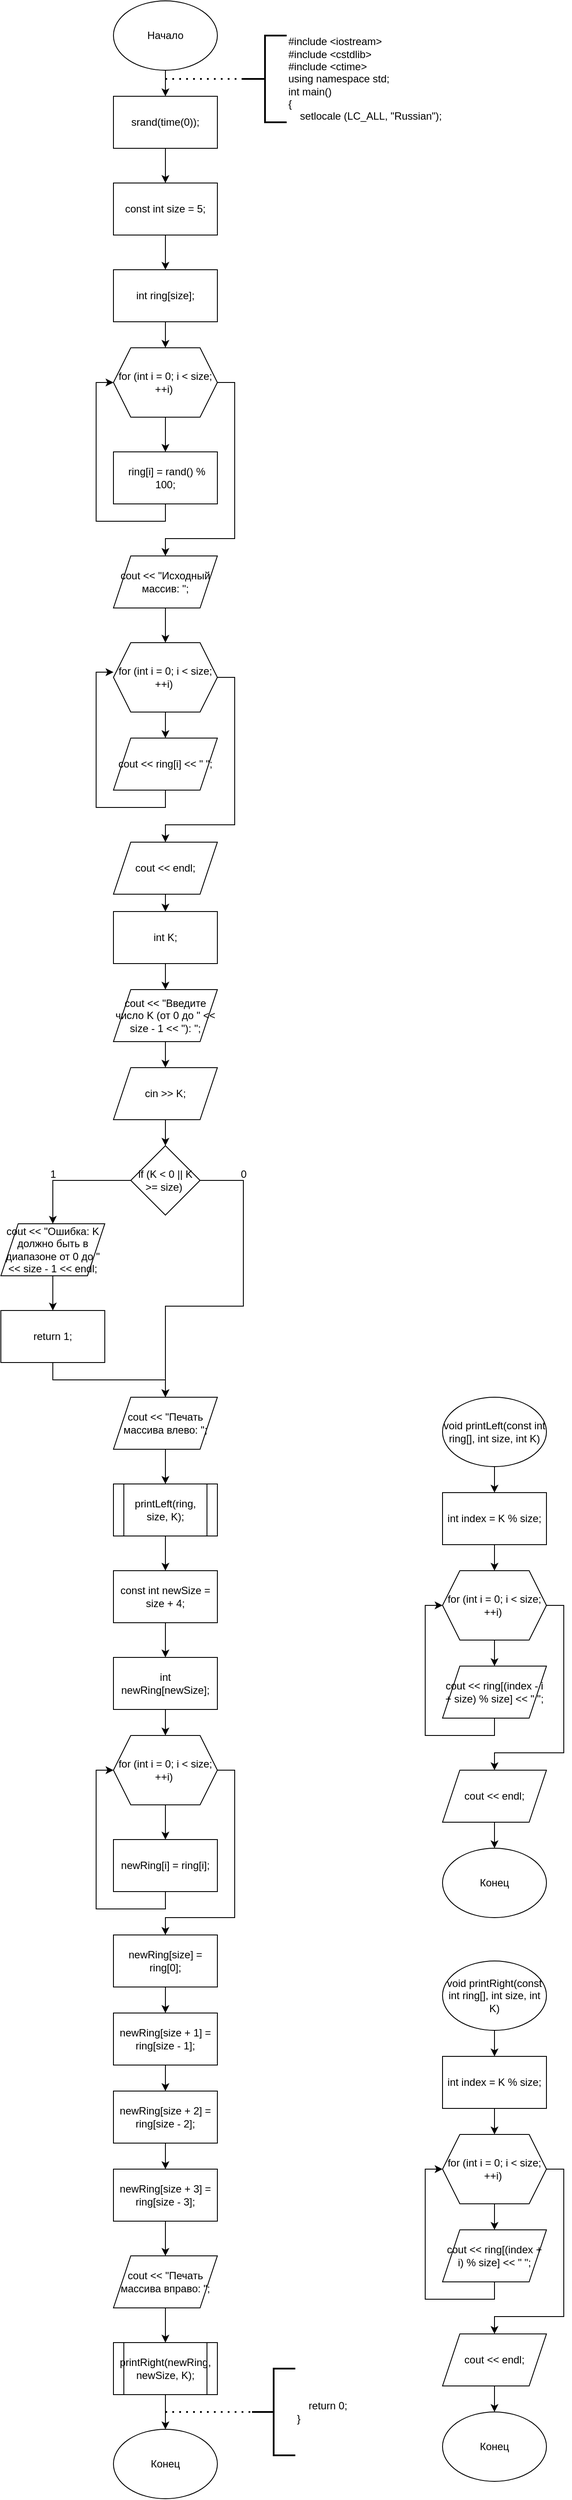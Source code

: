 <mxfile version="24.7.17">
  <diagram name="Страница — 1" id="zB9K6Cd3fU8ppfVb7OSl">
    <mxGraphModel dx="1888" dy="3340" grid="1" gridSize="10" guides="1" tooltips="1" connect="1" arrows="1" fold="1" page="1" pageScale="1" pageWidth="827" pageHeight="1169" math="0" shadow="0">
      <root>
        <mxCell id="0" />
        <mxCell id="1" parent="0" />
        <mxCell id="Y-AwBlDpKMIDGLYmddoH-3" style="edgeStyle=orthogonalEdgeStyle;rounded=0;orthogonalLoop=1;jettySize=auto;html=1;exitX=0.5;exitY=1;exitDx=0;exitDy=0;entryX=0.5;entryY=0;entryDx=0;entryDy=0;" edge="1" parent="1" source="Y-AwBlDpKMIDGLYmddoH-1" target="Y-AwBlDpKMIDGLYmddoH-2">
          <mxGeometry relative="1" as="geometry" />
        </mxCell>
        <mxCell id="Y-AwBlDpKMIDGLYmddoH-1" value="Начало" style="ellipse;whiteSpace=wrap;html=1;" vertex="1" parent="1">
          <mxGeometry x="180" y="50" width="120" height="80" as="geometry" />
        </mxCell>
        <mxCell id="Y-AwBlDpKMIDGLYmddoH-7" style="edgeStyle=orthogonalEdgeStyle;rounded=0;orthogonalLoop=1;jettySize=auto;html=1;exitX=0.5;exitY=1;exitDx=0;exitDy=0;entryX=0.5;entryY=0;entryDx=0;entryDy=0;" edge="1" parent="1" source="Y-AwBlDpKMIDGLYmddoH-2" target="Y-AwBlDpKMIDGLYmddoH-6">
          <mxGeometry relative="1" as="geometry" />
        </mxCell>
        <mxCell id="Y-AwBlDpKMIDGLYmddoH-2" value="srand(time(0));" style="rounded=0;whiteSpace=wrap;html=1;" vertex="1" parent="1">
          <mxGeometry x="180" y="160" width="120" height="60" as="geometry" />
        </mxCell>
        <mxCell id="Y-AwBlDpKMIDGLYmddoH-4" value="&lt;div&gt;#include &amp;lt;iostream&amp;gt;&lt;/div&gt;&lt;div&gt;#include &amp;lt;cstdlib&amp;gt;&lt;/div&gt;&lt;div&gt;#include &amp;lt;ctime&amp;gt;&lt;/div&gt;&lt;div&gt;using namespace std;&lt;/div&gt;&lt;div&gt;&lt;div&gt;int main()&amp;nbsp;&lt;/div&gt;&lt;div&gt;{&lt;/div&gt;&lt;div&gt;&amp;nbsp; &amp;nbsp; setlocale (LC_ALL, &quot;Russian&quot;);&lt;/div&gt;&lt;/div&gt;" style="strokeWidth=2;html=1;shape=mxgraph.flowchart.annotation_2;align=left;labelPosition=right;pointerEvents=1;" vertex="1" parent="1">
          <mxGeometry x="330" y="90" width="50" height="100" as="geometry" />
        </mxCell>
        <mxCell id="Y-AwBlDpKMIDGLYmddoH-5" value="" style="endArrow=none;dashed=1;html=1;dashPattern=1 3;strokeWidth=2;rounded=0;entryX=0;entryY=0.5;entryDx=0;entryDy=0;entryPerimeter=0;" edge="1" parent="1" target="Y-AwBlDpKMIDGLYmddoH-4">
          <mxGeometry width="50" height="50" relative="1" as="geometry">
            <mxPoint x="240" y="140" as="sourcePoint" />
            <mxPoint x="340" y="350" as="targetPoint" />
          </mxGeometry>
        </mxCell>
        <mxCell id="Y-AwBlDpKMIDGLYmddoH-9" style="edgeStyle=orthogonalEdgeStyle;rounded=0;orthogonalLoop=1;jettySize=auto;html=1;exitX=0.5;exitY=1;exitDx=0;exitDy=0;entryX=0.5;entryY=0;entryDx=0;entryDy=0;" edge="1" parent="1" source="Y-AwBlDpKMIDGLYmddoH-6" target="Y-AwBlDpKMIDGLYmddoH-8">
          <mxGeometry relative="1" as="geometry" />
        </mxCell>
        <mxCell id="Y-AwBlDpKMIDGLYmddoH-6" value="const int size = 5;" style="rounded=0;whiteSpace=wrap;html=1;" vertex="1" parent="1">
          <mxGeometry x="180" y="260" width="120" height="60" as="geometry" />
        </mxCell>
        <mxCell id="Y-AwBlDpKMIDGLYmddoH-11" style="edgeStyle=orthogonalEdgeStyle;rounded=0;orthogonalLoop=1;jettySize=auto;html=1;exitX=0.5;exitY=1;exitDx=0;exitDy=0;entryX=0.5;entryY=0;entryDx=0;entryDy=0;" edge="1" parent="1" source="Y-AwBlDpKMIDGLYmddoH-8" target="Y-AwBlDpKMIDGLYmddoH-10">
          <mxGeometry relative="1" as="geometry" />
        </mxCell>
        <mxCell id="Y-AwBlDpKMIDGLYmddoH-8" value="int ring[size];" style="rounded=0;whiteSpace=wrap;html=1;" vertex="1" parent="1">
          <mxGeometry x="180" y="360" width="120" height="60" as="geometry" />
        </mxCell>
        <mxCell id="Y-AwBlDpKMIDGLYmddoH-13" style="edgeStyle=orthogonalEdgeStyle;rounded=0;orthogonalLoop=1;jettySize=auto;html=1;exitX=0.5;exitY=1;exitDx=0;exitDy=0;" edge="1" parent="1" source="Y-AwBlDpKMIDGLYmddoH-10">
          <mxGeometry relative="1" as="geometry">
            <mxPoint x="240" y="570" as="targetPoint" />
          </mxGeometry>
        </mxCell>
        <mxCell id="Y-AwBlDpKMIDGLYmddoH-20" style="edgeStyle=orthogonalEdgeStyle;rounded=0;orthogonalLoop=1;jettySize=auto;html=1;exitX=1;exitY=0.5;exitDx=0;exitDy=0;" edge="1" parent="1" source="Y-AwBlDpKMIDGLYmddoH-10" target="Y-AwBlDpKMIDGLYmddoH-19">
          <mxGeometry relative="1" as="geometry">
            <Array as="points">
              <mxPoint x="320" y="490" />
              <mxPoint x="320" y="670" />
              <mxPoint x="240" y="670" />
            </Array>
          </mxGeometry>
        </mxCell>
        <mxCell id="Y-AwBlDpKMIDGLYmddoH-10" value="for (int i = 0; i &amp;lt; size; ++i)&amp;nbsp;" style="shape=hexagon;perimeter=hexagonPerimeter2;whiteSpace=wrap;html=1;fixedSize=1;" vertex="1" parent="1">
          <mxGeometry x="180" y="450" width="120" height="80" as="geometry" />
        </mxCell>
        <mxCell id="Y-AwBlDpKMIDGLYmddoH-18" style="edgeStyle=orthogonalEdgeStyle;rounded=0;orthogonalLoop=1;jettySize=auto;html=1;exitX=0.5;exitY=1;exitDx=0;exitDy=0;entryX=0;entryY=0.5;entryDx=0;entryDy=0;" edge="1" parent="1" source="Y-AwBlDpKMIDGLYmddoH-17" target="Y-AwBlDpKMIDGLYmddoH-10">
          <mxGeometry relative="1" as="geometry" />
        </mxCell>
        <mxCell id="Y-AwBlDpKMIDGLYmddoH-17" value="&amp;nbsp;ring[i] = rand() % 100;" style="rounded=0;whiteSpace=wrap;html=1;" vertex="1" parent="1">
          <mxGeometry x="180" y="570" width="120" height="60" as="geometry" />
        </mxCell>
        <mxCell id="Y-AwBlDpKMIDGLYmddoH-22" style="edgeStyle=orthogonalEdgeStyle;rounded=0;orthogonalLoop=1;jettySize=auto;html=1;exitX=0.5;exitY=1;exitDx=0;exitDy=0;entryX=0.5;entryY=0;entryDx=0;entryDy=0;" edge="1" parent="1" source="Y-AwBlDpKMIDGLYmddoH-19" target="Y-AwBlDpKMIDGLYmddoH-21">
          <mxGeometry relative="1" as="geometry" />
        </mxCell>
        <mxCell id="Y-AwBlDpKMIDGLYmddoH-19" value="cout &amp;lt;&amp;lt; &quot;Исходный массив: &quot;;" style="shape=parallelogram;perimeter=parallelogramPerimeter;whiteSpace=wrap;html=1;fixedSize=1;" vertex="1" parent="1">
          <mxGeometry x="180" y="690" width="120" height="60" as="geometry" />
        </mxCell>
        <mxCell id="Y-AwBlDpKMIDGLYmddoH-24" style="edgeStyle=orthogonalEdgeStyle;rounded=0;orthogonalLoop=1;jettySize=auto;html=1;exitX=0.5;exitY=1;exitDx=0;exitDy=0;" edge="1" parent="1" source="Y-AwBlDpKMIDGLYmddoH-21" target="Y-AwBlDpKMIDGLYmddoH-23">
          <mxGeometry relative="1" as="geometry" />
        </mxCell>
        <mxCell id="Y-AwBlDpKMIDGLYmddoH-27" style="edgeStyle=orthogonalEdgeStyle;rounded=0;orthogonalLoop=1;jettySize=auto;html=1;exitX=1;exitY=0.5;exitDx=0;exitDy=0;" edge="1" parent="1" source="Y-AwBlDpKMIDGLYmddoH-21" target="Y-AwBlDpKMIDGLYmddoH-26">
          <mxGeometry relative="1" as="geometry">
            <Array as="points">
              <mxPoint x="320" y="830" />
              <mxPoint x="320" y="1000" />
              <mxPoint x="240" y="1000" />
            </Array>
          </mxGeometry>
        </mxCell>
        <mxCell id="Y-AwBlDpKMIDGLYmddoH-21" value="for (int i = 0; i &amp;lt; size; ++i)&amp;nbsp;" style="shape=hexagon;perimeter=hexagonPerimeter2;whiteSpace=wrap;html=1;fixedSize=1;" vertex="1" parent="1">
          <mxGeometry x="180" y="790" width="120" height="80" as="geometry" />
        </mxCell>
        <mxCell id="Y-AwBlDpKMIDGLYmddoH-23" value="cout &amp;lt;&amp;lt; ring[i] &amp;lt;&amp;lt; &quot; &quot;;" style="shape=parallelogram;perimeter=parallelogramPerimeter;whiteSpace=wrap;html=1;fixedSize=1;" vertex="1" parent="1">
          <mxGeometry x="180" y="900" width="120" height="60" as="geometry" />
        </mxCell>
        <mxCell id="Y-AwBlDpKMIDGLYmddoH-25" style="edgeStyle=orthogonalEdgeStyle;rounded=0;orthogonalLoop=1;jettySize=auto;html=1;exitX=0.5;exitY=1;exitDx=0;exitDy=0;entryX=0;entryY=0.425;entryDx=0;entryDy=0;entryPerimeter=0;" edge="1" parent="1" source="Y-AwBlDpKMIDGLYmddoH-23" target="Y-AwBlDpKMIDGLYmddoH-21">
          <mxGeometry relative="1" as="geometry" />
        </mxCell>
        <mxCell id="Y-AwBlDpKMIDGLYmddoH-29" style="edgeStyle=orthogonalEdgeStyle;rounded=0;orthogonalLoop=1;jettySize=auto;html=1;exitX=0.5;exitY=1;exitDx=0;exitDy=0;entryX=0.5;entryY=0;entryDx=0;entryDy=0;" edge="1" parent="1" source="Y-AwBlDpKMIDGLYmddoH-26" target="Y-AwBlDpKMIDGLYmddoH-28">
          <mxGeometry relative="1" as="geometry" />
        </mxCell>
        <mxCell id="Y-AwBlDpKMIDGLYmddoH-26" value="cout &amp;lt;&amp;lt; endl;" style="shape=parallelogram;perimeter=parallelogramPerimeter;whiteSpace=wrap;html=1;fixedSize=1;" vertex="1" parent="1">
          <mxGeometry x="180" y="1020" width="120" height="60" as="geometry" />
        </mxCell>
        <mxCell id="Y-AwBlDpKMIDGLYmddoH-31" style="edgeStyle=orthogonalEdgeStyle;rounded=0;orthogonalLoop=1;jettySize=auto;html=1;exitX=0.5;exitY=1;exitDx=0;exitDy=0;entryX=0.5;entryY=0;entryDx=0;entryDy=0;" edge="1" parent="1" source="Y-AwBlDpKMIDGLYmddoH-28" target="Y-AwBlDpKMIDGLYmddoH-30">
          <mxGeometry relative="1" as="geometry" />
        </mxCell>
        <mxCell id="Y-AwBlDpKMIDGLYmddoH-28" value="int K;" style="rounded=0;whiteSpace=wrap;html=1;" vertex="1" parent="1">
          <mxGeometry x="180" y="1100" width="120" height="60" as="geometry" />
        </mxCell>
        <mxCell id="Y-AwBlDpKMIDGLYmddoH-33" style="edgeStyle=orthogonalEdgeStyle;rounded=0;orthogonalLoop=1;jettySize=auto;html=1;exitX=0.5;exitY=1;exitDx=0;exitDy=0;entryX=0.5;entryY=0;entryDx=0;entryDy=0;" edge="1" parent="1" source="Y-AwBlDpKMIDGLYmddoH-30" target="Y-AwBlDpKMIDGLYmddoH-32">
          <mxGeometry relative="1" as="geometry" />
        </mxCell>
        <mxCell id="Y-AwBlDpKMIDGLYmddoH-30" value="cout &amp;lt;&amp;lt; &quot;Введите число K (от 0 до &quot; &amp;lt;&amp;lt; size - 1 &amp;lt;&amp;lt; &quot;): &quot;;" style="shape=parallelogram;perimeter=parallelogramPerimeter;whiteSpace=wrap;html=1;fixedSize=1;" vertex="1" parent="1">
          <mxGeometry x="180" y="1190" width="120" height="60" as="geometry" />
        </mxCell>
        <mxCell id="Y-AwBlDpKMIDGLYmddoH-35" style="edgeStyle=orthogonalEdgeStyle;rounded=0;orthogonalLoop=1;jettySize=auto;html=1;exitX=0.5;exitY=1;exitDx=0;exitDy=0;entryX=0.5;entryY=0;entryDx=0;entryDy=0;" edge="1" parent="1" source="Y-AwBlDpKMIDGLYmddoH-32" target="Y-AwBlDpKMIDGLYmddoH-34">
          <mxGeometry relative="1" as="geometry" />
        </mxCell>
        <mxCell id="Y-AwBlDpKMIDGLYmddoH-32" value="cin &amp;gt;&amp;gt; K;" style="shape=parallelogram;perimeter=parallelogramPerimeter;whiteSpace=wrap;html=1;fixedSize=1;" vertex="1" parent="1">
          <mxGeometry x="180" y="1280" width="120" height="60" as="geometry" />
        </mxCell>
        <mxCell id="Y-AwBlDpKMIDGLYmddoH-37" style="edgeStyle=orthogonalEdgeStyle;rounded=0;orthogonalLoop=1;jettySize=auto;html=1;exitX=0;exitY=0.5;exitDx=0;exitDy=0;" edge="1" parent="1" source="Y-AwBlDpKMIDGLYmddoH-34" target="Y-AwBlDpKMIDGLYmddoH-36">
          <mxGeometry relative="1" as="geometry" />
        </mxCell>
        <mxCell id="Y-AwBlDpKMIDGLYmddoH-43" style="edgeStyle=orthogonalEdgeStyle;rounded=0;orthogonalLoop=1;jettySize=auto;html=1;exitX=1;exitY=0.5;exitDx=0;exitDy=0;" edge="1" parent="1" source="Y-AwBlDpKMIDGLYmddoH-34" target="Y-AwBlDpKMIDGLYmddoH-41">
          <mxGeometry relative="1" as="geometry">
            <Array as="points">
              <mxPoint x="330" y="1410" />
              <mxPoint x="330" y="1555" />
              <mxPoint x="240" y="1555" />
            </Array>
          </mxGeometry>
        </mxCell>
        <mxCell id="Y-AwBlDpKMIDGLYmddoH-34" value="if (K &amp;lt; 0 || K &amp;gt;= size)&amp;nbsp;" style="rhombus;whiteSpace=wrap;html=1;" vertex="1" parent="1">
          <mxGeometry x="200" y="1370" width="80" height="80" as="geometry" />
        </mxCell>
        <mxCell id="Y-AwBlDpKMIDGLYmddoH-40" style="edgeStyle=orthogonalEdgeStyle;rounded=0;orthogonalLoop=1;jettySize=auto;html=1;exitX=0.5;exitY=1;exitDx=0;exitDy=0;" edge="1" parent="1" source="Y-AwBlDpKMIDGLYmddoH-36" target="Y-AwBlDpKMIDGLYmddoH-39">
          <mxGeometry relative="1" as="geometry" />
        </mxCell>
        <mxCell id="Y-AwBlDpKMIDGLYmddoH-36" value="cout &amp;lt;&amp;lt; &quot;Ошибка: K должно быть в диапазоне от 0 до &quot; &amp;lt;&amp;lt; size - 1 &amp;lt;&amp;lt; endl;" style="shape=parallelogram;perimeter=parallelogramPerimeter;whiteSpace=wrap;html=1;fixedSize=1;" vertex="1" parent="1">
          <mxGeometry x="50" y="1460" width="120" height="60" as="geometry" />
        </mxCell>
        <mxCell id="Y-AwBlDpKMIDGLYmddoH-38" value="1" style="text;html=1;align=center;verticalAlign=middle;resizable=0;points=[];autosize=1;strokeColor=none;fillColor=none;" vertex="1" parent="1">
          <mxGeometry x="95" y="1388" width="30" height="30" as="geometry" />
        </mxCell>
        <mxCell id="Y-AwBlDpKMIDGLYmddoH-42" style="edgeStyle=orthogonalEdgeStyle;rounded=0;orthogonalLoop=1;jettySize=auto;html=1;exitX=0.5;exitY=1;exitDx=0;exitDy=0;" edge="1" parent="1" source="Y-AwBlDpKMIDGLYmddoH-39" target="Y-AwBlDpKMIDGLYmddoH-41">
          <mxGeometry relative="1" as="geometry" />
        </mxCell>
        <mxCell id="Y-AwBlDpKMIDGLYmddoH-39" value="return 1;" style="rounded=0;whiteSpace=wrap;html=1;" vertex="1" parent="1">
          <mxGeometry x="50" y="1560" width="120" height="60" as="geometry" />
        </mxCell>
        <mxCell id="Y-AwBlDpKMIDGLYmddoH-46" style="edgeStyle=orthogonalEdgeStyle;rounded=0;orthogonalLoop=1;jettySize=auto;html=1;exitX=0.5;exitY=1;exitDx=0;exitDy=0;entryX=0.5;entryY=0;entryDx=0;entryDy=0;" edge="1" parent="1" source="Y-AwBlDpKMIDGLYmddoH-41" target="Y-AwBlDpKMIDGLYmddoH-45">
          <mxGeometry relative="1" as="geometry" />
        </mxCell>
        <mxCell id="Y-AwBlDpKMIDGLYmddoH-41" value="cout &amp;lt;&amp;lt; &quot;Печать массива влево: &quot;;" style="shape=parallelogram;perimeter=parallelogramPerimeter;whiteSpace=wrap;html=1;fixedSize=1;" vertex="1" parent="1">
          <mxGeometry x="180" y="1660" width="120" height="60" as="geometry" />
        </mxCell>
        <mxCell id="Y-AwBlDpKMIDGLYmddoH-44" value="0" style="text;html=1;align=center;verticalAlign=middle;resizable=0;points=[];autosize=1;strokeColor=none;fillColor=none;" vertex="1" parent="1">
          <mxGeometry x="315" y="1388" width="30" height="30" as="geometry" />
        </mxCell>
        <mxCell id="Y-AwBlDpKMIDGLYmddoH-48" style="edgeStyle=orthogonalEdgeStyle;rounded=0;orthogonalLoop=1;jettySize=auto;html=1;exitX=0.5;exitY=1;exitDx=0;exitDy=0;entryX=0.5;entryY=0;entryDx=0;entryDy=0;" edge="1" parent="1" source="Y-AwBlDpKMIDGLYmddoH-45" target="Y-AwBlDpKMIDGLYmddoH-47">
          <mxGeometry relative="1" as="geometry" />
        </mxCell>
        <mxCell id="Y-AwBlDpKMIDGLYmddoH-45" value="printLeft(ring, size, K);" style="shape=process;whiteSpace=wrap;html=1;backgroundOutline=1;" vertex="1" parent="1">
          <mxGeometry x="180" y="1760" width="120" height="60" as="geometry" />
        </mxCell>
        <mxCell id="Y-AwBlDpKMIDGLYmddoH-50" style="edgeStyle=orthogonalEdgeStyle;rounded=0;orthogonalLoop=1;jettySize=auto;html=1;exitX=0.5;exitY=1;exitDx=0;exitDy=0;entryX=0.5;entryY=0;entryDx=0;entryDy=0;" edge="1" parent="1" source="Y-AwBlDpKMIDGLYmddoH-47" target="Y-AwBlDpKMIDGLYmddoH-49">
          <mxGeometry relative="1" as="geometry" />
        </mxCell>
        <mxCell id="Y-AwBlDpKMIDGLYmddoH-47" value="const int newSize = size + 4;" style="rounded=0;whiteSpace=wrap;html=1;" vertex="1" parent="1">
          <mxGeometry x="180" y="1860" width="120" height="60" as="geometry" />
        </mxCell>
        <mxCell id="Y-AwBlDpKMIDGLYmddoH-52" style="edgeStyle=orthogonalEdgeStyle;rounded=0;orthogonalLoop=1;jettySize=auto;html=1;exitX=0.5;exitY=1;exitDx=0;exitDy=0;entryX=0.5;entryY=0;entryDx=0;entryDy=0;" edge="1" parent="1" source="Y-AwBlDpKMIDGLYmddoH-49" target="Y-AwBlDpKMIDGLYmddoH-51">
          <mxGeometry relative="1" as="geometry" />
        </mxCell>
        <mxCell id="Y-AwBlDpKMIDGLYmddoH-49" value="int newRing[newSize];" style="rounded=0;whiteSpace=wrap;html=1;" vertex="1" parent="1">
          <mxGeometry x="180" y="1960" width="120" height="60" as="geometry" />
        </mxCell>
        <mxCell id="Y-AwBlDpKMIDGLYmddoH-54" style="edgeStyle=orthogonalEdgeStyle;rounded=0;orthogonalLoop=1;jettySize=auto;html=1;exitX=0.5;exitY=1;exitDx=0;exitDy=0;entryX=0.5;entryY=0;entryDx=0;entryDy=0;" edge="1" parent="1" source="Y-AwBlDpKMIDGLYmddoH-51" target="Y-AwBlDpKMIDGLYmddoH-53">
          <mxGeometry relative="1" as="geometry" />
        </mxCell>
        <mxCell id="Y-AwBlDpKMIDGLYmddoH-57" style="edgeStyle=orthogonalEdgeStyle;rounded=0;orthogonalLoop=1;jettySize=auto;html=1;exitX=1;exitY=0.5;exitDx=0;exitDy=0;" edge="1" parent="1" source="Y-AwBlDpKMIDGLYmddoH-51" target="Y-AwBlDpKMIDGLYmddoH-56">
          <mxGeometry relative="1" as="geometry">
            <Array as="points">
              <mxPoint x="320" y="2090" />
              <mxPoint x="320" y="2260" />
              <mxPoint x="240" y="2260" />
            </Array>
          </mxGeometry>
        </mxCell>
        <mxCell id="Y-AwBlDpKMIDGLYmddoH-51" value="for (int i = 0; i &amp;lt; size; ++i)&amp;nbsp;" style="shape=hexagon;perimeter=hexagonPerimeter2;whiteSpace=wrap;html=1;fixedSize=1;" vertex="1" parent="1">
          <mxGeometry x="180" y="2050" width="120" height="80" as="geometry" />
        </mxCell>
        <mxCell id="Y-AwBlDpKMIDGLYmddoH-55" style="edgeStyle=orthogonalEdgeStyle;rounded=0;orthogonalLoop=1;jettySize=auto;html=1;exitX=0.5;exitY=1;exitDx=0;exitDy=0;entryX=0;entryY=0.5;entryDx=0;entryDy=0;" edge="1" parent="1" source="Y-AwBlDpKMIDGLYmddoH-53" target="Y-AwBlDpKMIDGLYmddoH-51">
          <mxGeometry relative="1" as="geometry" />
        </mxCell>
        <mxCell id="Y-AwBlDpKMIDGLYmddoH-53" value="newRing[i] = ring[i];" style="rounded=0;whiteSpace=wrap;html=1;" vertex="1" parent="1">
          <mxGeometry x="180" y="2170" width="120" height="60" as="geometry" />
        </mxCell>
        <mxCell id="Y-AwBlDpKMIDGLYmddoH-59" style="edgeStyle=orthogonalEdgeStyle;rounded=0;orthogonalLoop=1;jettySize=auto;html=1;exitX=0.5;exitY=1;exitDx=0;exitDy=0;entryX=0.5;entryY=0;entryDx=0;entryDy=0;" edge="1" parent="1" source="Y-AwBlDpKMIDGLYmddoH-56" target="Y-AwBlDpKMIDGLYmddoH-58">
          <mxGeometry relative="1" as="geometry" />
        </mxCell>
        <mxCell id="Y-AwBlDpKMIDGLYmddoH-56" value="newRing[size] = ring[0];" style="rounded=0;whiteSpace=wrap;html=1;" vertex="1" parent="1">
          <mxGeometry x="180" y="2280" width="120" height="60" as="geometry" />
        </mxCell>
        <mxCell id="Y-AwBlDpKMIDGLYmddoH-61" style="edgeStyle=orthogonalEdgeStyle;rounded=0;orthogonalLoop=1;jettySize=auto;html=1;exitX=0.5;exitY=1;exitDx=0;exitDy=0;entryX=0.5;entryY=0;entryDx=0;entryDy=0;" edge="1" parent="1" source="Y-AwBlDpKMIDGLYmddoH-58" target="Y-AwBlDpKMIDGLYmddoH-60">
          <mxGeometry relative="1" as="geometry" />
        </mxCell>
        <mxCell id="Y-AwBlDpKMIDGLYmddoH-58" value="newRing[size + 1] = ring[size - 1];" style="rounded=0;whiteSpace=wrap;html=1;" vertex="1" parent="1">
          <mxGeometry x="180" y="2370" width="120" height="60" as="geometry" />
        </mxCell>
        <mxCell id="Y-AwBlDpKMIDGLYmddoH-64" style="edgeStyle=orthogonalEdgeStyle;rounded=0;orthogonalLoop=1;jettySize=auto;html=1;exitX=0.5;exitY=1;exitDx=0;exitDy=0;entryX=0.5;entryY=0;entryDx=0;entryDy=0;" edge="1" parent="1" source="Y-AwBlDpKMIDGLYmddoH-60" target="Y-AwBlDpKMIDGLYmddoH-62">
          <mxGeometry relative="1" as="geometry" />
        </mxCell>
        <mxCell id="Y-AwBlDpKMIDGLYmddoH-60" value="newRing[size + 2] = ring[size - 2];" style="rounded=0;whiteSpace=wrap;html=1;" vertex="1" parent="1">
          <mxGeometry x="180" y="2460" width="120" height="60" as="geometry" />
        </mxCell>
        <mxCell id="Y-AwBlDpKMIDGLYmddoH-65" style="edgeStyle=orthogonalEdgeStyle;rounded=0;orthogonalLoop=1;jettySize=auto;html=1;exitX=0.5;exitY=1;exitDx=0;exitDy=0;entryX=0.5;entryY=0;entryDx=0;entryDy=0;" edge="1" parent="1" source="Y-AwBlDpKMIDGLYmddoH-62" target="Y-AwBlDpKMIDGLYmddoH-63">
          <mxGeometry relative="1" as="geometry" />
        </mxCell>
        <mxCell id="Y-AwBlDpKMIDGLYmddoH-62" value="newRing[size + 3] = ring[size - 3];" style="rounded=0;whiteSpace=wrap;html=1;" vertex="1" parent="1">
          <mxGeometry x="180" y="2550" width="120" height="60" as="geometry" />
        </mxCell>
        <mxCell id="Y-AwBlDpKMIDGLYmddoH-67" style="edgeStyle=orthogonalEdgeStyle;rounded=0;orthogonalLoop=1;jettySize=auto;html=1;exitX=0.5;exitY=1;exitDx=0;exitDy=0;entryX=0.5;entryY=0;entryDx=0;entryDy=0;" edge="1" parent="1" source="Y-AwBlDpKMIDGLYmddoH-63" target="Y-AwBlDpKMIDGLYmddoH-66">
          <mxGeometry relative="1" as="geometry" />
        </mxCell>
        <mxCell id="Y-AwBlDpKMIDGLYmddoH-63" value="cout &amp;lt;&amp;lt; &quot;Печать массива вправо: &quot;;" style="shape=parallelogram;perimeter=parallelogramPerimeter;whiteSpace=wrap;html=1;fixedSize=1;" vertex="1" parent="1">
          <mxGeometry x="180" y="2650" width="120" height="60" as="geometry" />
        </mxCell>
        <mxCell id="Y-AwBlDpKMIDGLYmddoH-69" style="edgeStyle=orthogonalEdgeStyle;rounded=0;orthogonalLoop=1;jettySize=auto;html=1;exitX=0.5;exitY=1;exitDx=0;exitDy=0;entryX=0.5;entryY=0;entryDx=0;entryDy=0;" edge="1" parent="1" source="Y-AwBlDpKMIDGLYmddoH-66" target="Y-AwBlDpKMIDGLYmddoH-68">
          <mxGeometry relative="1" as="geometry" />
        </mxCell>
        <mxCell id="Y-AwBlDpKMIDGLYmddoH-66" value="printRight(newRing, newSize, K);" style="shape=process;whiteSpace=wrap;html=1;backgroundOutline=1;" vertex="1" parent="1">
          <mxGeometry x="180" y="2750" width="120" height="60" as="geometry" />
        </mxCell>
        <mxCell id="Y-AwBlDpKMIDGLYmddoH-68" value="Конец" style="ellipse;whiteSpace=wrap;html=1;" vertex="1" parent="1">
          <mxGeometry x="180" y="2850" width="120" height="80" as="geometry" />
        </mxCell>
        <mxCell id="Y-AwBlDpKMIDGLYmddoH-70" value="&lt;div&gt;&amp;nbsp; &amp;nbsp; return 0;&lt;/div&gt;&lt;div&gt;}&lt;/div&gt;" style="strokeWidth=2;html=1;shape=mxgraph.flowchart.annotation_2;align=left;labelPosition=right;pointerEvents=1;" vertex="1" parent="1">
          <mxGeometry x="340" y="2780" width="50" height="100" as="geometry" />
        </mxCell>
        <mxCell id="Y-AwBlDpKMIDGLYmddoH-71" value="" style="endArrow=none;dashed=1;html=1;dashPattern=1 3;strokeWidth=2;rounded=0;entryX=0;entryY=0.5;entryDx=0;entryDy=0;entryPerimeter=0;" edge="1" parent="1" target="Y-AwBlDpKMIDGLYmddoH-70">
          <mxGeometry width="50" height="50" relative="1" as="geometry">
            <mxPoint x="240" y="2830" as="sourcePoint" />
            <mxPoint x="350" y="2870" as="targetPoint" />
          </mxGeometry>
        </mxCell>
        <mxCell id="Y-AwBlDpKMIDGLYmddoH-74" style="edgeStyle=orthogonalEdgeStyle;rounded=0;orthogonalLoop=1;jettySize=auto;html=1;exitX=0.5;exitY=1;exitDx=0;exitDy=0;entryX=0.5;entryY=0;entryDx=0;entryDy=0;" edge="1" parent="1" source="Y-AwBlDpKMIDGLYmddoH-72" target="Y-AwBlDpKMIDGLYmddoH-73">
          <mxGeometry relative="1" as="geometry" />
        </mxCell>
        <mxCell id="Y-AwBlDpKMIDGLYmddoH-72" value="&lt;div&gt;&lt;br&gt;&lt;/div&gt;&lt;div&gt;void printLeft(const int ring[], int size, int K)&lt;/div&gt;&lt;div&gt;&lt;br&gt;&lt;/div&gt;" style="ellipse;whiteSpace=wrap;html=1;" vertex="1" parent="1">
          <mxGeometry x="560" y="1660" width="120" height="80" as="geometry" />
        </mxCell>
        <mxCell id="Y-AwBlDpKMIDGLYmddoH-76" style="edgeStyle=orthogonalEdgeStyle;rounded=0;orthogonalLoop=1;jettySize=auto;html=1;exitX=0.5;exitY=1;exitDx=0;exitDy=0;entryX=0.5;entryY=0;entryDx=0;entryDy=0;" edge="1" parent="1" source="Y-AwBlDpKMIDGLYmddoH-73" target="Y-AwBlDpKMIDGLYmddoH-75">
          <mxGeometry relative="1" as="geometry" />
        </mxCell>
        <mxCell id="Y-AwBlDpKMIDGLYmddoH-73" value="int index = K % size;" style="rounded=0;whiteSpace=wrap;html=1;" vertex="1" parent="1">
          <mxGeometry x="560" y="1770" width="120" height="60" as="geometry" />
        </mxCell>
        <mxCell id="Y-AwBlDpKMIDGLYmddoH-79" style="edgeStyle=orthogonalEdgeStyle;rounded=0;orthogonalLoop=1;jettySize=auto;html=1;exitX=0.5;exitY=1;exitDx=0;exitDy=0;entryX=0.5;entryY=0;entryDx=0;entryDy=0;" edge="1" parent="1" source="Y-AwBlDpKMIDGLYmddoH-75" target="Y-AwBlDpKMIDGLYmddoH-77">
          <mxGeometry relative="1" as="geometry" />
        </mxCell>
        <mxCell id="Y-AwBlDpKMIDGLYmddoH-82" style="edgeStyle=orthogonalEdgeStyle;rounded=0;orthogonalLoop=1;jettySize=auto;html=1;exitX=1;exitY=0.5;exitDx=0;exitDy=0;" edge="1" parent="1" source="Y-AwBlDpKMIDGLYmddoH-75" target="Y-AwBlDpKMIDGLYmddoH-81">
          <mxGeometry relative="1" as="geometry">
            <Array as="points">
              <mxPoint x="700" y="1900" />
              <mxPoint x="700" y="2070" />
              <mxPoint x="620" y="2070" />
            </Array>
          </mxGeometry>
        </mxCell>
        <mxCell id="Y-AwBlDpKMIDGLYmddoH-75" value="for (int i = 0; i &amp;lt; size; ++i)&amp;nbsp;" style="shape=hexagon;perimeter=hexagonPerimeter2;whiteSpace=wrap;html=1;fixedSize=1;" vertex="1" parent="1">
          <mxGeometry x="560" y="1860" width="120" height="80" as="geometry" />
        </mxCell>
        <mxCell id="Y-AwBlDpKMIDGLYmddoH-80" style="edgeStyle=orthogonalEdgeStyle;rounded=0;orthogonalLoop=1;jettySize=auto;html=1;exitX=0.5;exitY=1;exitDx=0;exitDy=0;entryX=0;entryY=0.5;entryDx=0;entryDy=0;" edge="1" parent="1" source="Y-AwBlDpKMIDGLYmddoH-77" target="Y-AwBlDpKMIDGLYmddoH-75">
          <mxGeometry relative="1" as="geometry" />
        </mxCell>
        <mxCell id="Y-AwBlDpKMIDGLYmddoH-77" value="cout &amp;lt;&amp;lt; ring[(index - i + size) % size] &amp;lt;&amp;lt; &quot; &quot;;" style="shape=parallelogram;perimeter=parallelogramPerimeter;whiteSpace=wrap;html=1;fixedSize=1;" vertex="1" parent="1">
          <mxGeometry x="560" y="1970" width="120" height="60" as="geometry" />
        </mxCell>
        <mxCell id="Y-AwBlDpKMIDGLYmddoH-84" style="edgeStyle=orthogonalEdgeStyle;rounded=0;orthogonalLoop=1;jettySize=auto;html=1;exitX=0.5;exitY=1;exitDx=0;exitDy=0;entryX=0.5;entryY=0;entryDx=0;entryDy=0;" edge="1" parent="1" source="Y-AwBlDpKMIDGLYmddoH-81" target="Y-AwBlDpKMIDGLYmddoH-83">
          <mxGeometry relative="1" as="geometry" />
        </mxCell>
        <mxCell id="Y-AwBlDpKMIDGLYmddoH-81" value="cout &amp;lt;&amp;lt; endl;" style="shape=parallelogram;perimeter=parallelogramPerimeter;whiteSpace=wrap;html=1;fixedSize=1;" vertex="1" parent="1">
          <mxGeometry x="560" y="2090" width="120" height="60" as="geometry" />
        </mxCell>
        <mxCell id="Y-AwBlDpKMIDGLYmddoH-83" value="Конец" style="ellipse;whiteSpace=wrap;html=1;" vertex="1" parent="1">
          <mxGeometry x="560" y="2180" width="120" height="80" as="geometry" />
        </mxCell>
        <mxCell id="Y-AwBlDpKMIDGLYmddoH-85" style="edgeStyle=orthogonalEdgeStyle;rounded=0;orthogonalLoop=1;jettySize=auto;html=1;exitX=0.5;exitY=1;exitDx=0;exitDy=0;entryX=0.5;entryY=0;entryDx=0;entryDy=0;" edge="1" parent="1" source="Y-AwBlDpKMIDGLYmddoH-86" target="Y-AwBlDpKMIDGLYmddoH-88">
          <mxGeometry relative="1" as="geometry" />
        </mxCell>
        <mxCell id="Y-AwBlDpKMIDGLYmddoH-86" value="&lt;div&gt;void printRight(const int ring[], int size, int K)&lt;br&gt;&lt;/div&gt;" style="ellipse;whiteSpace=wrap;html=1;" vertex="1" parent="1">
          <mxGeometry x="560" y="2310" width="120" height="80" as="geometry" />
        </mxCell>
        <mxCell id="Y-AwBlDpKMIDGLYmddoH-87" style="edgeStyle=orthogonalEdgeStyle;rounded=0;orthogonalLoop=1;jettySize=auto;html=1;exitX=0.5;exitY=1;exitDx=0;exitDy=0;entryX=0.5;entryY=0;entryDx=0;entryDy=0;" edge="1" parent="1" source="Y-AwBlDpKMIDGLYmddoH-88" target="Y-AwBlDpKMIDGLYmddoH-91">
          <mxGeometry relative="1" as="geometry" />
        </mxCell>
        <mxCell id="Y-AwBlDpKMIDGLYmddoH-88" value="int index = K % size;" style="rounded=0;whiteSpace=wrap;html=1;" vertex="1" parent="1">
          <mxGeometry x="560" y="2420" width="120" height="60" as="geometry" />
        </mxCell>
        <mxCell id="Y-AwBlDpKMIDGLYmddoH-89" style="edgeStyle=orthogonalEdgeStyle;rounded=0;orthogonalLoop=1;jettySize=auto;html=1;exitX=0.5;exitY=1;exitDx=0;exitDy=0;entryX=0.5;entryY=0;entryDx=0;entryDy=0;" edge="1" parent="1" source="Y-AwBlDpKMIDGLYmddoH-91" target="Y-AwBlDpKMIDGLYmddoH-93">
          <mxGeometry relative="1" as="geometry" />
        </mxCell>
        <mxCell id="Y-AwBlDpKMIDGLYmddoH-90" style="edgeStyle=orthogonalEdgeStyle;rounded=0;orthogonalLoop=1;jettySize=auto;html=1;exitX=1;exitY=0.5;exitDx=0;exitDy=0;" edge="1" parent="1" source="Y-AwBlDpKMIDGLYmddoH-91" target="Y-AwBlDpKMIDGLYmddoH-95">
          <mxGeometry relative="1" as="geometry">
            <Array as="points">
              <mxPoint x="700" y="2550" />
              <mxPoint x="700" y="2720" />
              <mxPoint x="620" y="2720" />
            </Array>
          </mxGeometry>
        </mxCell>
        <mxCell id="Y-AwBlDpKMIDGLYmddoH-91" value="for (int i = 0; i &amp;lt; size; ++i)&amp;nbsp;" style="shape=hexagon;perimeter=hexagonPerimeter2;whiteSpace=wrap;html=1;fixedSize=1;" vertex="1" parent="1">
          <mxGeometry x="560" y="2510" width="120" height="80" as="geometry" />
        </mxCell>
        <mxCell id="Y-AwBlDpKMIDGLYmddoH-92" style="edgeStyle=orthogonalEdgeStyle;rounded=0;orthogonalLoop=1;jettySize=auto;html=1;exitX=0.5;exitY=1;exitDx=0;exitDy=0;entryX=0;entryY=0.5;entryDx=0;entryDy=0;" edge="1" parent="1" source="Y-AwBlDpKMIDGLYmddoH-93" target="Y-AwBlDpKMIDGLYmddoH-91">
          <mxGeometry relative="1" as="geometry" />
        </mxCell>
        <mxCell id="Y-AwBlDpKMIDGLYmddoH-93" value="cout &amp;lt;&amp;lt; ring[(index + i) % size] &amp;lt;&amp;lt; &quot; &quot;;" style="shape=parallelogram;perimeter=parallelogramPerimeter;whiteSpace=wrap;html=1;fixedSize=1;" vertex="1" parent="1">
          <mxGeometry x="560" y="2620" width="120" height="60" as="geometry" />
        </mxCell>
        <mxCell id="Y-AwBlDpKMIDGLYmddoH-94" style="edgeStyle=orthogonalEdgeStyle;rounded=0;orthogonalLoop=1;jettySize=auto;html=1;exitX=0.5;exitY=1;exitDx=0;exitDy=0;entryX=0.5;entryY=0;entryDx=0;entryDy=0;" edge="1" parent="1" source="Y-AwBlDpKMIDGLYmddoH-95" target="Y-AwBlDpKMIDGLYmddoH-96">
          <mxGeometry relative="1" as="geometry" />
        </mxCell>
        <mxCell id="Y-AwBlDpKMIDGLYmddoH-95" value="cout &amp;lt;&amp;lt; endl;" style="shape=parallelogram;perimeter=parallelogramPerimeter;whiteSpace=wrap;html=1;fixedSize=1;" vertex="1" parent="1">
          <mxGeometry x="560" y="2740" width="120" height="60" as="geometry" />
        </mxCell>
        <mxCell id="Y-AwBlDpKMIDGLYmddoH-96" value="Конец" style="ellipse;whiteSpace=wrap;html=1;" vertex="1" parent="1">
          <mxGeometry x="560" y="2830" width="120" height="80" as="geometry" />
        </mxCell>
      </root>
    </mxGraphModel>
  </diagram>
</mxfile>

